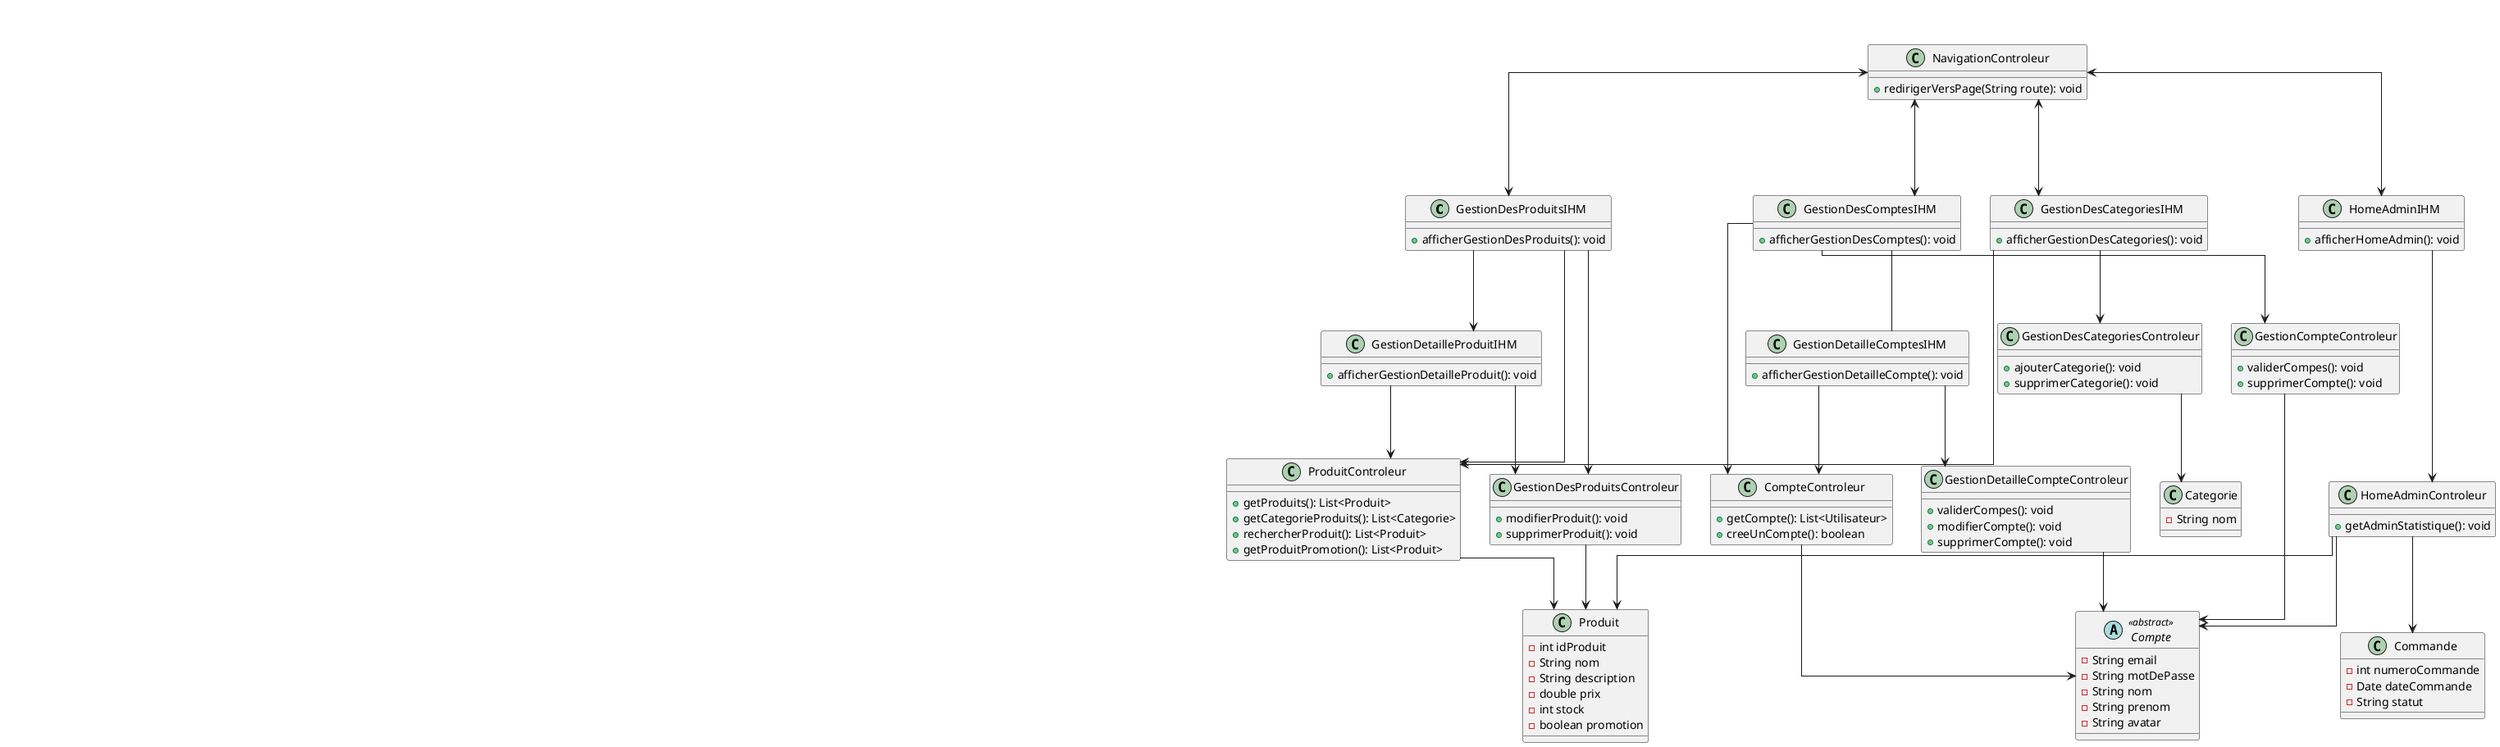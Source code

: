@startuml
'hide circle
hide @unlinked
skinparam linetype ortho
skinparam lineStyle jumps




'------IHM --------------------------'
class ContacteIHM {
+ afficherFormulaireContact(): void
+ afficherPageProduit(): void
+ afficherPageCategorie(): void
+ envoyerMessage(): void
+ afficheListDestinatairs(): void
}

class ProduitIHM {
+ afficherProduit(): void
+ afficherListProduits(): void
+ afficherCategorie(): void
+ afficherFormulaireContact(): void
+ SelectionnerProduit(): void
+ rechercherProduit(): void


}
class CategorieIHM {
 + afficherCategories(): void
 +afficherCategorieSelectionne(): void
 + afficherProduit(): void
 + afficherFormulaireContact(): void


}

class DetailleProduitIHM {
 + afficherDetailleProduit(): void
 + ajouterProduitAuPanier(): void
 + NoterLEntrprise(): void

}


class PanierIHM {
+ affichePanier(): void
+ validerPanier(): void
+ supprimerProduitDuPanier(): void
+ modifierQuantiteProduit(): void

}

class AchatIHM {
+ afficherFormulaireAdresse(): void
}

class ResultatPaymenetIHM {
+ afficherResultatPayement(): void
}

class HomeIHM {
+ afficherHome(): void
+ afficherPromotion(): void
}

class ConnexionIHM {
+ afficherFormulaireConnexion(): void
+afficherInscription(): void

}

class InscriptionIHM {
+ afficherFormulaireInscription(): void
}


class GestionDesProduitsIHM {
+ afficherGestionDesProduits(): void

}

class GestionDesComptesIHM {
+ afficherGestionDesComptes(): void

}
class GestionDetailleComptesIHM {
+ afficherGestionDetailleCompte(): void

    }

class GestionDesCategoriesIHM {
+ afficherGestionDesCategories(): void

}

class GestionDetailleProduitIHM {
+ afficherGestionDetailleProduit(): void

}

class HomeAdminIHM {
+ afficherHomeAdmin(): void

}




'-------------------Controleur-------------------'
class CompteControleur {
+ getCompte(): List<Utilisateur>
+ creeUnCompte(): boolean

}

class ContacteControleur {
+ validerMessage(): boolean
}

class ProduitControleur {
+ getProduits(): List<Produit>
+ getCategorieProduits(): List<Categorie>
+ rechercherProduit(): List<Produit>
+ getProduitPromotion(): List<Produit>
}


class PanierControleur {
+ getPanier(): List<Produit>
+ ajouterProduitAuPanier(): boolean
+ validerPanier(): boolean
+ supprimerProduitDuPanier(): boolean
}

class AchatControleur {
+ validerPayement(): boolean
}


class CommandeControleur {
+ creeCommande(Panier p): boolean
}

class ConnexionControleur {
+ validerConnexion(String mail , String password): boolean
}


class NavigationControleur {
+ redirigerVersPage(String route): void
}


class HomeAdminControleur {
+ getAdminStatistique(): void
}

class GestionDesProduitsControleur {
+ modifierProduit(): void
+ supprimerProduit(): void

}

class GestionCompteControleur {
+ validerCompes(): void
+ supprimerCompte(): void

}
class GestionDetailleCompteControleur {
+ validerCompes(): void
+ modifierCompte(): void
+ supprimerCompte(): void

  }

class GestionDesCategoriesControleur {
+ ajouterCategorie(): void
+ supprimerCategorie(): void

 }







'-------------------Laison-------------------'
'ContacteIHM -r- ProduitIHM
'ProduitIHM -r- CategorieIHM
'ProduitIHM -- DetailleProduitIHM
'CategorieIHM -r- PanierIHM

'NavigationControleur <--> ContacteIHM
'NavigationControleur <--> ProduitIHM
'NavigationControleur <--> CategorieIHM
'NavigationControleur <--> DetailleProduitIHM
'NavigationControleur <--> PanierIHM
'NavigationControleur <--> HomeIHM
'NavigationControleur <--> ConnexionIHM
NavigationControleur <--> HomeAdminIHM
NavigationControleur <--> GestionDesProduitsIHM
NavigationControleur <--> GestionDesComptesIHM
NavigationControleur <--> GestionDesCategoriesIHM

'
'
'
'ContacteIHM --> ContacteControleur
'ContacteIHM --> CompteControleur
'
'ContacteControleur --> Message
CompteControleur --> Compte
'
'ProduitIHM --> ProduitControleur
'
ProduitControleur --> Produit
'ProduitControleur --> Categorie
'
'CategorieIHM --> ProduitControleur
'
'DetailleProduitIHM --> ProduitControleur
'DetailleProduitIHM --> PanierControleur
'
'PanierIHM --> PanierControleur
'PanierIHM -- AchatIHM
'
'PanierControleur --> Panier
'
'AchatIHM --> AchatControleur
'AchatIHM -- ResultatPaymenetIHM
'
'ResultatPaymenetIHM <-- AchatControleur
'ResultatPaymenetIHM --> CommandeControleur
'
'CommandeControleur --> Commande
'
'ConnexionIHM --> ConnexionControleur
'ConnexionIHM --> InscriptionIHM
'
'
'ConnexionControleur --> Compte
'ConnexionControleur --> HomeIHM
'
'InscriptionIHM --> CompteControleur


HomeAdminIHM --> HomeAdminControleur
HomeAdminControleur --> Produit
HomeAdminControleur --> Compte
HomeAdminControleur --> Commande

GestionDesProduitsIHM --> ProduitControleur
GestionDesProduitsIHM --> GestionDesProduitsControleur
GestionDesProduitsIHM --> GestionDetailleProduitIHM
GestionDesComptesIHM -- GestionDetailleComptesIHM

GestionDesProduitsControleur --> Produit


GestionDetailleProduitIHM --> ProduitControleur
GestionDetailleProduitIHM --> GestionDesProduitsControleur

GestionDesComptesIHM --> CompteControleur
GestionDesComptesIHM --> GestionCompteControleur

GestionCompteControleur --> Compte

GestionDetailleComptesIHM --> CompteControleur
GestionDetailleComptesIHM --> GestionDetailleCompteControleur

GestionDetailleCompteControleur --> Compte

GestionDesCategoriesIHM --> ProduitControleur
GestionDesCategoriesIHM --> GestionDesCategoriesControleur
GestionDesCategoriesControleur --> Categorie




class BoutiqueEntity {


}

abstract class Compte <<abstract>> {
    - String email
    - String motDePasse
    - String nom
    - String prenom
    - String avatar

}

interface Client <<interface>>{

}

class Utilisateur {
    - String adressePostale

}

class Visiteur {

}

class Administrateur {

}

class Produit {
    - int idProduit
    - String nom
    - String description
    - double prix
    - int stock
    - boolean promotion

}

class Commande {
    - int numeroCommande
    - Date dateCommande
    - String statut
}

class Panier {
    - int numeroPanier

}

class Categorie {
    - String nom

}
'
''------------------------------------------------
'Relations

class Note {
    - int noteSatisfaction
    - String commentaire
}

class Message {
    - String message
    - String contactEmail
}
'
''------------------------------------------------
'' Noms d'associations
''Y a des espaces pour aligner les noms
'
'' Boutique gère plusieurs comptes
'BoutiqueEntity "0..*  " -- "1  " Compte : "gère"
'
'' Boutique contient plusieurs commandes
'BoutiqueEntity "0..*" -- "1     " Commande : " contient"
'
'' Boutique regroupe plusieurs catégories
'BoutiqueEntity "0..*" -- "1" Categorie : " regroupe"
'
'' Boutique propose plusieurs produits
'BoutiqueEntity "0..*" -- "     1" Produit : " propose"
'
'' Héritage / spécialisation
'Administrateur --|> Compte
'Utilisateur --|> Compte
'
'' Implémentation de l'interface Client
'Visiteur ..|> Client
'Utilisateur ..|> Client
'
'' Un produit peut appartenir à plusieurs catégories, et vice versa
'Produit "*" -- "*" Categorie : "appartient"
'
'' Un panier (0..1) peut contenir plusieurs produits
'Panier "0..1 " -- "\t* " Produit : " contient"
'
'' Une commande (1) est liée à un panier (0..1)
'Commande "1" -- "0..1" Panier : " est liée à"
'
'' Une commande est passée par plusieurs utilisateurs éventuels (ou un)
'Commande "1 " -- "0..* " Utilisateur : " passe"
'
'' Un client possède un ou plusieurs paniers
'Client "0..*" -- "1  " Panier : "possède\n"
'
'' Plusieurs notes pour un même produit
'Produit "0..* " -- "1 " Note : " note"
'
'' Un compte est lié à une messagerie
'Message "1" --> "1\n" Compte : "associée à"

@enduml
